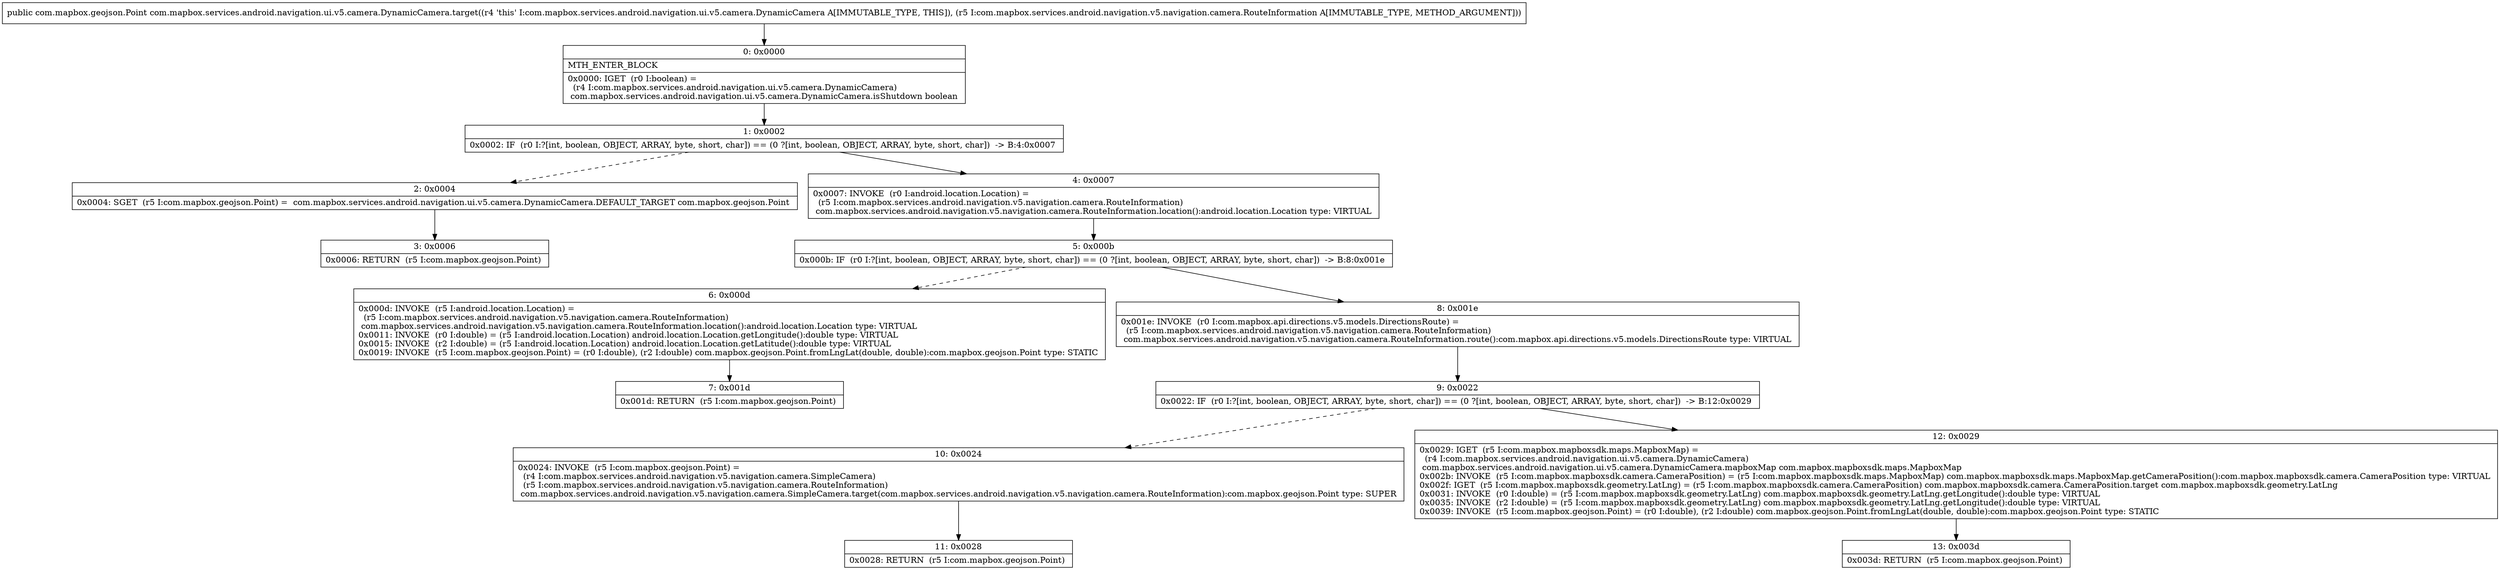 digraph "CFG forcom.mapbox.services.android.navigation.ui.v5.camera.DynamicCamera.target(Lcom\/mapbox\/services\/android\/navigation\/v5\/navigation\/camera\/RouteInformation;)Lcom\/mapbox\/geojson\/Point;" {
Node_0 [shape=record,label="{0\:\ 0x0000|MTH_ENTER_BLOCK\l|0x0000: IGET  (r0 I:boolean) = \l  (r4 I:com.mapbox.services.android.navigation.ui.v5.camera.DynamicCamera)\l com.mapbox.services.android.navigation.ui.v5.camera.DynamicCamera.isShutdown boolean \l}"];
Node_1 [shape=record,label="{1\:\ 0x0002|0x0002: IF  (r0 I:?[int, boolean, OBJECT, ARRAY, byte, short, char]) == (0 ?[int, boolean, OBJECT, ARRAY, byte, short, char])  \-\> B:4:0x0007 \l}"];
Node_2 [shape=record,label="{2\:\ 0x0004|0x0004: SGET  (r5 I:com.mapbox.geojson.Point) =  com.mapbox.services.android.navigation.ui.v5.camera.DynamicCamera.DEFAULT_TARGET com.mapbox.geojson.Point \l}"];
Node_3 [shape=record,label="{3\:\ 0x0006|0x0006: RETURN  (r5 I:com.mapbox.geojson.Point) \l}"];
Node_4 [shape=record,label="{4\:\ 0x0007|0x0007: INVOKE  (r0 I:android.location.Location) = \l  (r5 I:com.mapbox.services.android.navigation.v5.navigation.camera.RouteInformation)\l com.mapbox.services.android.navigation.v5.navigation.camera.RouteInformation.location():android.location.Location type: VIRTUAL \l}"];
Node_5 [shape=record,label="{5\:\ 0x000b|0x000b: IF  (r0 I:?[int, boolean, OBJECT, ARRAY, byte, short, char]) == (0 ?[int, boolean, OBJECT, ARRAY, byte, short, char])  \-\> B:8:0x001e \l}"];
Node_6 [shape=record,label="{6\:\ 0x000d|0x000d: INVOKE  (r5 I:android.location.Location) = \l  (r5 I:com.mapbox.services.android.navigation.v5.navigation.camera.RouteInformation)\l com.mapbox.services.android.navigation.v5.navigation.camera.RouteInformation.location():android.location.Location type: VIRTUAL \l0x0011: INVOKE  (r0 I:double) = (r5 I:android.location.Location) android.location.Location.getLongitude():double type: VIRTUAL \l0x0015: INVOKE  (r2 I:double) = (r5 I:android.location.Location) android.location.Location.getLatitude():double type: VIRTUAL \l0x0019: INVOKE  (r5 I:com.mapbox.geojson.Point) = (r0 I:double), (r2 I:double) com.mapbox.geojson.Point.fromLngLat(double, double):com.mapbox.geojson.Point type: STATIC \l}"];
Node_7 [shape=record,label="{7\:\ 0x001d|0x001d: RETURN  (r5 I:com.mapbox.geojson.Point) \l}"];
Node_8 [shape=record,label="{8\:\ 0x001e|0x001e: INVOKE  (r0 I:com.mapbox.api.directions.v5.models.DirectionsRoute) = \l  (r5 I:com.mapbox.services.android.navigation.v5.navigation.camera.RouteInformation)\l com.mapbox.services.android.navigation.v5.navigation.camera.RouteInformation.route():com.mapbox.api.directions.v5.models.DirectionsRoute type: VIRTUAL \l}"];
Node_9 [shape=record,label="{9\:\ 0x0022|0x0022: IF  (r0 I:?[int, boolean, OBJECT, ARRAY, byte, short, char]) == (0 ?[int, boolean, OBJECT, ARRAY, byte, short, char])  \-\> B:12:0x0029 \l}"];
Node_10 [shape=record,label="{10\:\ 0x0024|0x0024: INVOKE  (r5 I:com.mapbox.geojson.Point) = \l  (r4 I:com.mapbox.services.android.navigation.v5.navigation.camera.SimpleCamera)\l  (r5 I:com.mapbox.services.android.navigation.v5.navigation.camera.RouteInformation)\l com.mapbox.services.android.navigation.v5.navigation.camera.SimpleCamera.target(com.mapbox.services.android.navigation.v5.navigation.camera.RouteInformation):com.mapbox.geojson.Point type: SUPER \l}"];
Node_11 [shape=record,label="{11\:\ 0x0028|0x0028: RETURN  (r5 I:com.mapbox.geojson.Point) \l}"];
Node_12 [shape=record,label="{12\:\ 0x0029|0x0029: IGET  (r5 I:com.mapbox.mapboxsdk.maps.MapboxMap) = \l  (r4 I:com.mapbox.services.android.navigation.ui.v5.camera.DynamicCamera)\l com.mapbox.services.android.navigation.ui.v5.camera.DynamicCamera.mapboxMap com.mapbox.mapboxsdk.maps.MapboxMap \l0x002b: INVOKE  (r5 I:com.mapbox.mapboxsdk.camera.CameraPosition) = (r5 I:com.mapbox.mapboxsdk.maps.MapboxMap) com.mapbox.mapboxsdk.maps.MapboxMap.getCameraPosition():com.mapbox.mapboxsdk.camera.CameraPosition type: VIRTUAL \l0x002f: IGET  (r5 I:com.mapbox.mapboxsdk.geometry.LatLng) = (r5 I:com.mapbox.mapboxsdk.camera.CameraPosition) com.mapbox.mapboxsdk.camera.CameraPosition.target com.mapbox.mapboxsdk.geometry.LatLng \l0x0031: INVOKE  (r0 I:double) = (r5 I:com.mapbox.mapboxsdk.geometry.LatLng) com.mapbox.mapboxsdk.geometry.LatLng.getLongitude():double type: VIRTUAL \l0x0035: INVOKE  (r2 I:double) = (r5 I:com.mapbox.mapboxsdk.geometry.LatLng) com.mapbox.mapboxsdk.geometry.LatLng.getLongitude():double type: VIRTUAL \l0x0039: INVOKE  (r5 I:com.mapbox.geojson.Point) = (r0 I:double), (r2 I:double) com.mapbox.geojson.Point.fromLngLat(double, double):com.mapbox.geojson.Point type: STATIC \l}"];
Node_13 [shape=record,label="{13\:\ 0x003d|0x003d: RETURN  (r5 I:com.mapbox.geojson.Point) \l}"];
MethodNode[shape=record,label="{public com.mapbox.geojson.Point com.mapbox.services.android.navigation.ui.v5.camera.DynamicCamera.target((r4 'this' I:com.mapbox.services.android.navigation.ui.v5.camera.DynamicCamera A[IMMUTABLE_TYPE, THIS]), (r5 I:com.mapbox.services.android.navigation.v5.navigation.camera.RouteInformation A[IMMUTABLE_TYPE, METHOD_ARGUMENT])) }"];
MethodNode -> Node_0;
Node_0 -> Node_1;
Node_1 -> Node_2[style=dashed];
Node_1 -> Node_4;
Node_2 -> Node_3;
Node_4 -> Node_5;
Node_5 -> Node_6[style=dashed];
Node_5 -> Node_8;
Node_6 -> Node_7;
Node_8 -> Node_9;
Node_9 -> Node_10[style=dashed];
Node_9 -> Node_12;
Node_10 -> Node_11;
Node_12 -> Node_13;
}

